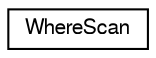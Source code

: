 digraph "Graphical Class Hierarchy"
{
  edge [fontname="FreeSans",fontsize="10",labelfontname="FreeSans",labelfontsize="10"];
  node [fontname="FreeSans",fontsize="10",shape=record];
  rankdir="LR";
  Node0 [label="WhereScan",height=0.2,width=0.4,color="black", fillcolor="white", style="filled",URL="$structWhereScan.html"];
}

